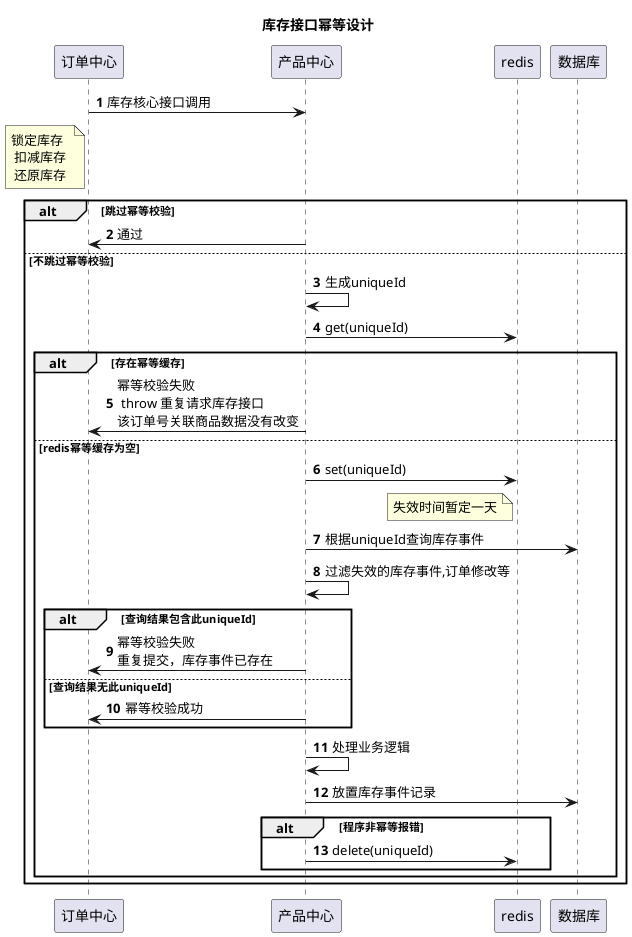 @startuml
title 库存接口幂等设计

autonumber
participant "订单中心" as trade
participant "产品中心" as prod
participant "redis" as redis
participant "数据库" as db

trade -> prod :库存核心接口调用
note left of trade:锁定库存 \n 扣减库存 \n 还原库存
alt 跳过幂等校验
prod -> trade : 通过
else 不跳过幂等校验
prod -> prod :生成uniqueId
prod -> redis : get(uniqueId)
alt  存在幂等缓存
prod -> trade : 幂等校验失败 \n throw 重复请求库存接口\n该订单号关联商品数据没有改变
else redis幂等缓存为空
prod -> redis : set(uniqueId)
note left of redis: 失效时间暂定一天
prod -> db : 根据uniqueId查询库存事件
prod -> prod : 过滤失效的库存事件,订单修改等
alt 查询结果包含此uniqueId
prod -> trade :  幂等校验失败 \n重复提交，库存事件已存在
else 查询结果无此uniqueId
prod -> trade : 幂等校验成功
end
prod -> prod :处理业务逻辑
prod -> db : 放置库存事件记录
alt 程序非幂等报错
prod -> redis :  delete(uniqueId)
end

end


end

@enduml